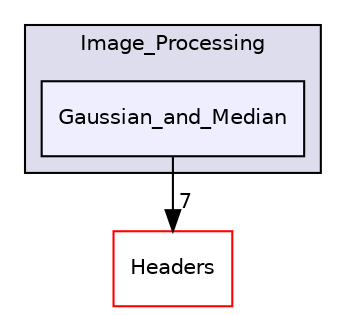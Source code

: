 digraph "Gaussian_and_Median" {
  compound=true
  node [ fontsize="10", fontname="Helvetica"];
  edge [ labelfontsize="10", labelfontname="Helvetica"];
  subgraph clusterdir_5bb2369b5f7fa649cc93423e9de5b920 {
    graph [ bgcolor="#ddddee", pencolor="black", label="Image_Processing" fontname="Helvetica", fontsize="10", URL="dir_5bb2369b5f7fa649cc93423e9de5b920.html"]
  dir_8e0de54df4638fc3e028d2e33d7e42c5 [shape=box, label="Gaussian_and_Median", style="filled", fillcolor="#eeeeff", pencolor="black", URL="dir_8e0de54df4638fc3e028d2e33d7e42c5.html"];
  }
  dir_3ed09e8ce6640af79318ee4a8db1ede0 [shape=box label="Headers" fillcolor="white" style="filled" color="red" URL="dir_3ed09e8ce6640af79318ee4a8db1ede0.html"];
  dir_8e0de54df4638fc3e028d2e33d7e42c5->dir_3ed09e8ce6640af79318ee4a8db1ede0 [headlabel="7", labeldistance=1.5 headhref="dir_000037_000008.html"];
}
